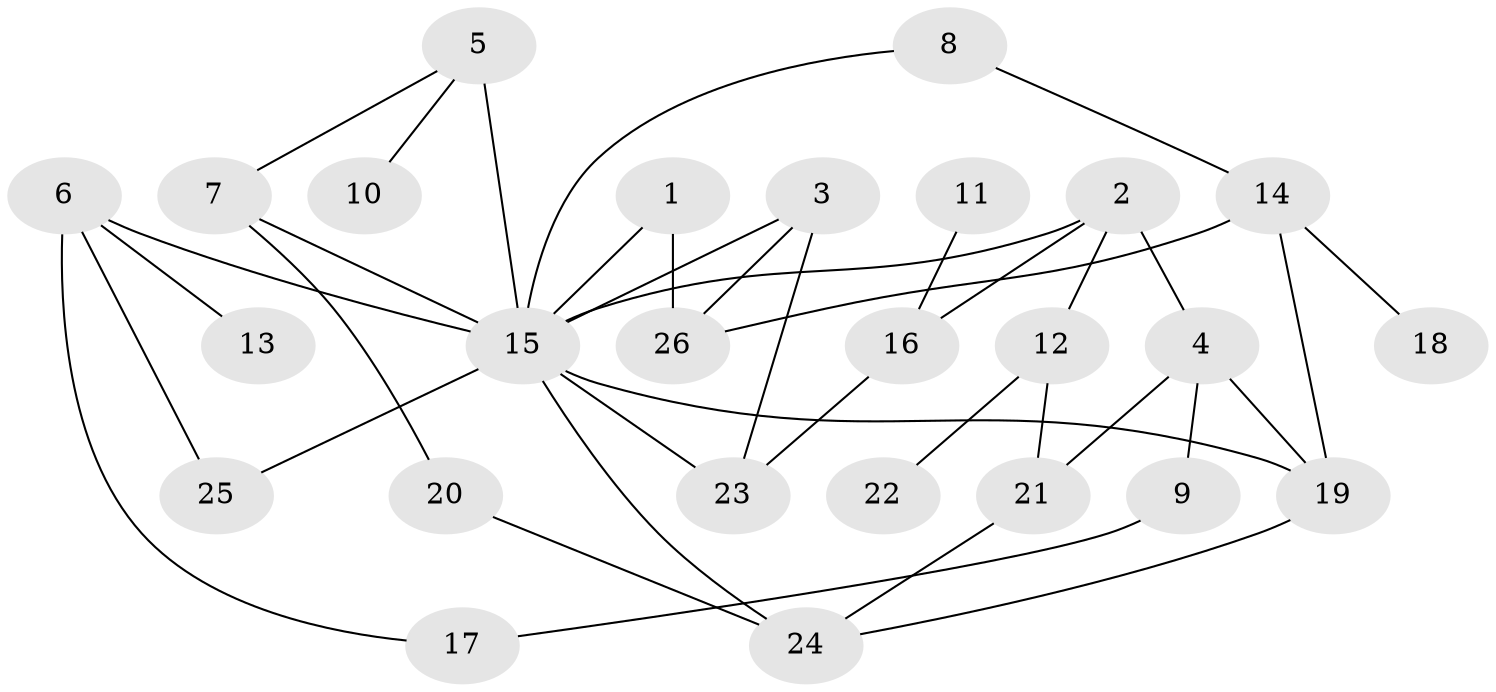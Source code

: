 // original degree distribution, {5: 0.1111111111111111, 3: 0.14285714285714285, 7: 0.015873015873015872, 4: 0.07936507936507936, 2: 0.3968253968253968, 6: 0.015873015873015872, 1: 0.23809523809523808}
// Generated by graph-tools (version 1.1) at 2025/36/03/04/25 23:36:00]
// undirected, 26 vertices, 38 edges
graph export_dot {
  node [color=gray90,style=filled];
  1;
  2;
  3;
  4;
  5;
  6;
  7;
  8;
  9;
  10;
  11;
  12;
  13;
  14;
  15;
  16;
  17;
  18;
  19;
  20;
  21;
  22;
  23;
  24;
  25;
  26;
  1 -- 15 [weight=1.0];
  1 -- 26 [weight=2.0];
  2 -- 4 [weight=1.0];
  2 -- 12 [weight=1.0];
  2 -- 15 [weight=1.0];
  2 -- 16 [weight=1.0];
  3 -- 15 [weight=1.0];
  3 -- 23 [weight=1.0];
  3 -- 26 [weight=1.0];
  4 -- 9 [weight=1.0];
  4 -- 19 [weight=1.0];
  4 -- 21 [weight=1.0];
  5 -- 7 [weight=1.0];
  5 -- 10 [weight=1.0];
  5 -- 15 [weight=3.0];
  6 -- 13 [weight=1.0];
  6 -- 15 [weight=1.0];
  6 -- 17 [weight=1.0];
  6 -- 25 [weight=1.0];
  7 -- 15 [weight=1.0];
  7 -- 20 [weight=1.0];
  8 -- 14 [weight=1.0];
  8 -- 15 [weight=1.0];
  9 -- 17 [weight=1.0];
  11 -- 16 [weight=1.0];
  12 -- 21 [weight=1.0];
  12 -- 22 [weight=1.0];
  14 -- 18 [weight=1.0];
  14 -- 19 [weight=1.0];
  14 -- 26 [weight=2.0];
  15 -- 19 [weight=1.0];
  15 -- 23 [weight=1.0];
  15 -- 24 [weight=1.0];
  15 -- 25 [weight=1.0];
  16 -- 23 [weight=2.0];
  19 -- 24 [weight=1.0];
  20 -- 24 [weight=1.0];
  21 -- 24 [weight=1.0];
}
